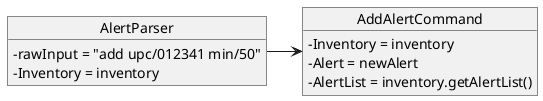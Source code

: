 @startuml
'https://plantuml.com/object-diagram
skinparam classAttributeIconSize 0
object AlertParser{
     - rawInput = "add upc/012341 min/50"
     - Inventory = inventory
 }

 object AddAlertCommand {
     - Inventory = inventory
     - Alert = newAlert
     - AlertList = inventory.getAlertList()
 }

 AlertParser -> AddAlertCommand

@enduml
